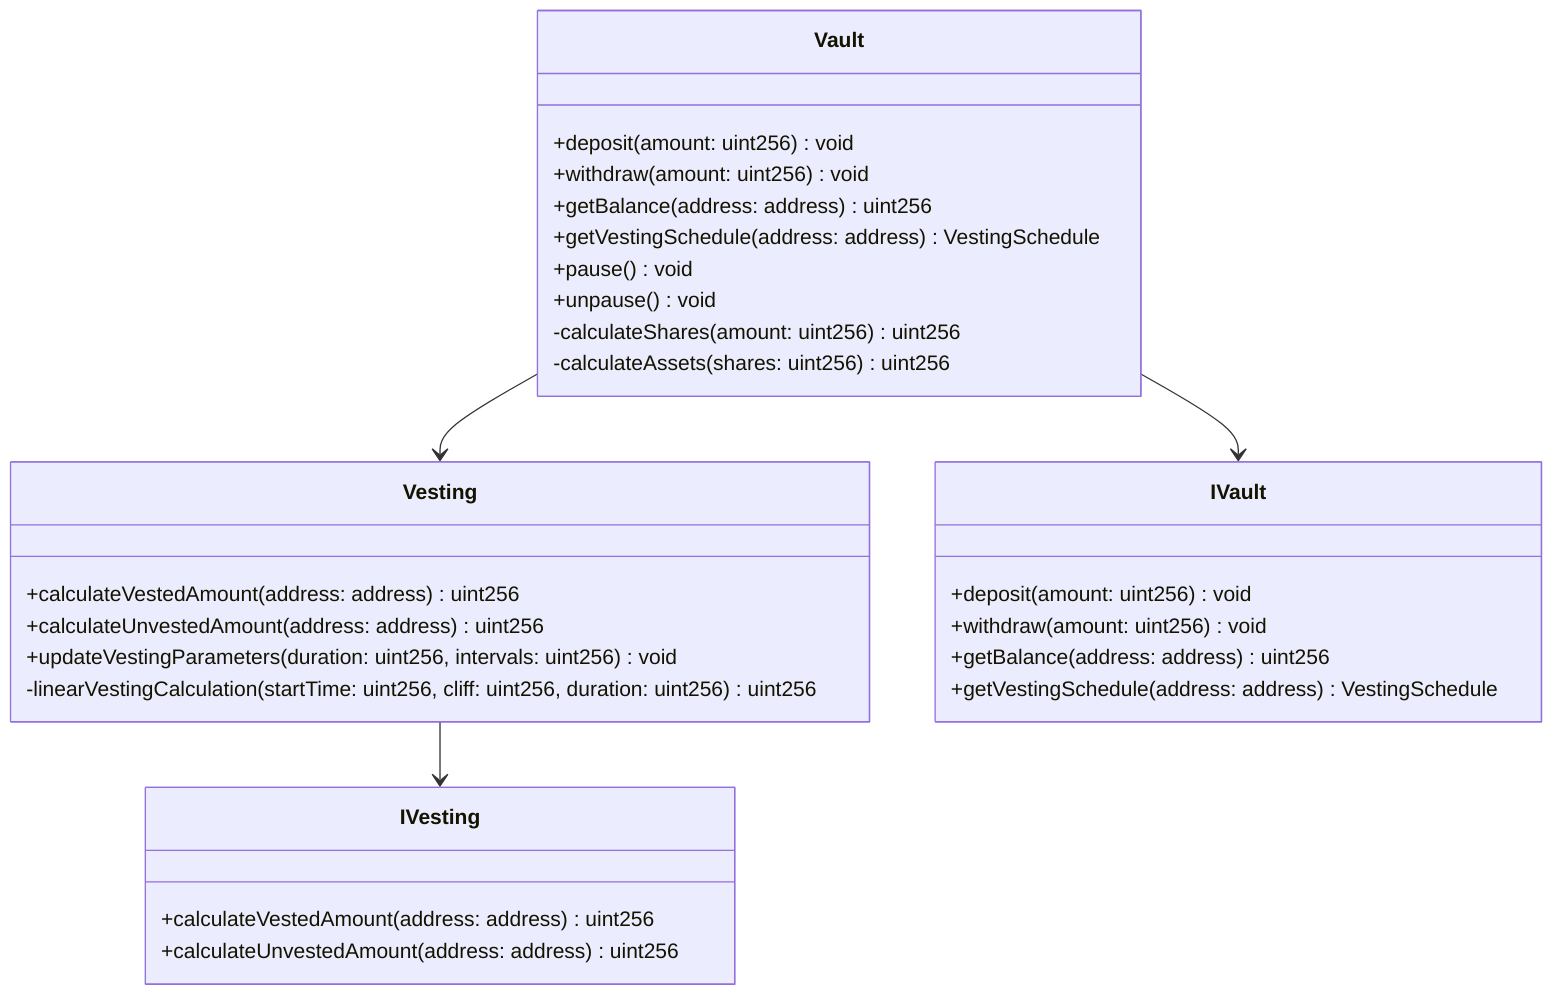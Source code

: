 classDiagram
    class Vault {
        +deposit(amount: uint256) void
        +withdraw(amount: uint256) void
        +getBalance(address: address) uint256
        +getVestingSchedule(address: address) VestingSchedule
        +pause() void
        +unpause() void
        -calculateShares(amount: uint256) uint256
        -calculateAssets(shares: uint256) uint256
    }
    class Vesting {
        +calculateVestedAmount(address: address) uint256
        +calculateUnvestedAmount(address: address) uint256
        +updateVestingParameters(duration: uint256, intervals: uint256) void
        -linearVestingCalculation(startTime: uint256, cliff: uint256, duration: uint256) uint256
    }
    class IVault {
        +deposit(amount: uint256) void
        +withdraw(amount: uint256) void
        +getBalance(address: address) uint256
        +getVestingSchedule(address: address) VestingSchedule
    }
    class IVesting {
        +calculateVestedAmount(address: address) uint256
        +calculateUnvestedAmount(address: address) uint256
    }
    Vault --> IVault
    Vesting --> IVesting
    Vault --> Vesting